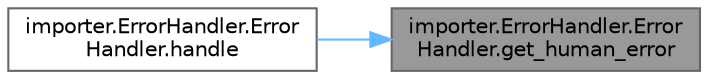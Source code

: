 digraph "importer.ErrorHandler.ErrorHandler.get_human_error"
{
 // LATEX_PDF_SIZE
  bgcolor="transparent";
  edge [fontname=Helvetica,fontsize=10,labelfontname=Helvetica,labelfontsize=10];
  node [fontname=Helvetica,fontsize=10,shape=box,height=0.2,width=0.4];
  rankdir="RL";
  Node1 [id="Node000001",label="importer.ErrorHandler.Error\lHandler.get_human_error",height=0.2,width=0.4,color="gray40", fillcolor="grey60", style="filled", fontcolor="black",tooltip=" "];
  Node1 -> Node2 [id="edge1_Node000001_Node000002",dir="back",color="steelblue1",style="solid",tooltip=" "];
  Node2 [id="Node000002",label="importer.ErrorHandler.Error\lHandler.handle",height=0.2,width=0.4,color="grey40", fillcolor="white", style="filled",URL="$classimporter_1_1_error_handler_1_1_error_handler.html#a533b5184140c6fe8bcbacd2b45122c14",tooltip=" "];
}
